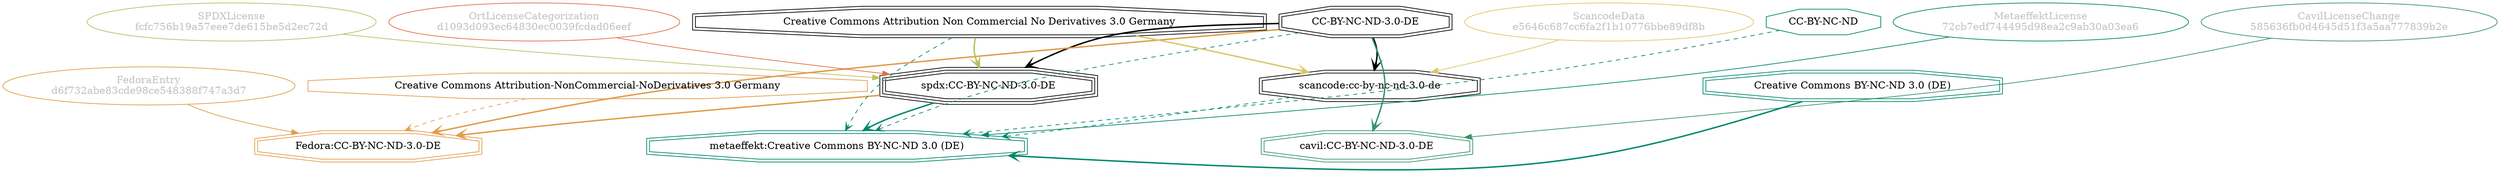 strict digraph {
    node [shape=box];
    graph [splines=curved];
    917 [label="SPDXLicense\nfcfc756b19a57eee7de615be5d2ec72d"
        ,fontcolor=gray
        ,color="#b8bf62"
        ,fillcolor="beige;1"
        ,shape=ellipse];
    918 [label="spdx:CC-BY-NC-ND-3.0-DE"
        ,shape=tripleoctagon];
    919 [label="CC-BY-NC-ND-3.0-DE"
        ,shape=doubleoctagon];
    920 [label="Creative Commons Attribution Non Commercial No Derivatives 3.0 Germany"
        ,shape=doubleoctagon];
    6118 [label="FedoraEntry\nd6f732abe83cde98ce548388f747a3d7"
         ,fontcolor=gray
         ,color="#e09d4b"
         ,fillcolor="beige;1"
         ,shape=ellipse];
    6119 [label="Fedora:CC-BY-NC-ND-3.0-DE"
         ,color="#e09d4b"
         ,shape=doubleoctagon];
    6120 [label="Creative Commons Attribution-NonCommercial-NoDerivatives 3.0 Germany"
         ,color="#e09d4b"
         ,shape=octagon];
    13347 [label="ScancodeData\ne5646c687cc6fa2f1b10776bbe89df8b"
          ,fontcolor=gray
          ,color="#dac767"
          ,fillcolor="beige;1"
          ,shape=ellipse];
    13348 [label="scancode:cc-by-nc-nd-3.0-de"
          ,shape=doubleoctagon];
    28583 [label="OrtLicenseCategorization\nd1093d093ec64830ec0039fcdad06eef"
          ,fontcolor=gray
          ,color="#e06f45"
          ,fillcolor="beige;1"
          ,shape=ellipse];
    36573 [label="CavilLicenseChange\n585636fb0d4645d51f3a5aa777839b2e"
          ,fontcolor=gray
          ,color="#379469"
          ,fillcolor="beige;1"
          ,shape=ellipse];
    36574 [label="cavil:CC-BY-NC-ND-3.0-DE"
          ,color="#379469"
          ,shape=doubleoctagon];
    40205 [label="CC-BY-NC-ND"
          ,color="#00876c"
          ,shape=octagon];
    40213 [label="MetaeffektLicense\n72cb7edf744495d98ea2c9ab30a03ea6"
          ,fontcolor=gray
          ,color="#00876c"
          ,fillcolor="beige;1"
          ,shape=ellipse];
    40214 [label="metaeffekt:Creative Commons BY-NC-ND 3.0 (DE)"
          ,color="#00876c"
          ,shape=doubleoctagon];
    40215 [label="Creative Commons BY-NC-ND 3.0 (DE)"
          ,color="#00876c"
          ,shape=doubleoctagon];
    917 -> 918 [weight=0.5
               ,color="#b8bf62"];
    918 -> 6119 [style=bold
                ,arrowhead=vee
                ,weight=0.7
                ,color="#e09d4b"];
    918 -> 40214 [style=bold
                 ,arrowhead=vee
                 ,weight=0.7
                 ,color="#00876c"];
    919 -> 918 [style=bold
               ,arrowhead=vee
               ,weight=0.7];
    919 -> 6119 [style=bold
                ,arrowhead=vee
                ,weight=0.7
                ,color="#e09d4b"];
    919 -> 13348 [style=bold
                 ,arrowhead=vee
                 ,weight=0.7];
    919 -> 36574 [style=bold
                 ,arrowhead=vee
                 ,weight=0.7
                 ,color="#379469"];
    919 -> 36574 [style=bold
                 ,arrowhead=vee
                 ,weight=0.7
                 ,color="#379469"];
    919 -> 40214 [style=dashed
                 ,arrowhead=vee
                 ,weight=0.5
                 ,color="#00876c"];
    920 -> 918 [style=bold
               ,arrowhead=vee
               ,weight=0.7
               ,color="#b8bf62"];
    920 -> 13348 [style=bold
                 ,arrowhead=vee
                 ,weight=0.7
                 ,color="#dac767"];
    920 -> 40214 [style=dashed
                 ,arrowhead=vee
                 ,weight=0.5
                 ,color="#00876c"];
    6118 -> 6119 [weight=0.5
                 ,color="#e09d4b"];
    6120 -> 6119 [style=dashed
                 ,arrowhead=vee
                 ,weight=0.5
                 ,color="#e09d4b"];
    13347 -> 13348 [weight=0.5
                   ,color="#dac767"];
    13348 -> 40214 [style=dashed
                   ,arrowhead=vee
                   ,weight=0.5
                   ,color="#00876c"];
    28583 -> 918 [weight=0.5
                 ,color="#e06f45"];
    36573 -> 36574 [weight=0.5
                   ,color="#379469"];
    40205 -> 40214 [style=dashed
                   ,arrowhead=vee
                   ,weight=0.5
                   ,color="#00876c"];
    40213 -> 40214 [weight=0.5
                   ,color="#00876c"];
    40215 -> 40214 [style=bold
                   ,arrowhead=vee
                   ,weight=0.7
                   ,color="#00876c"];
}
